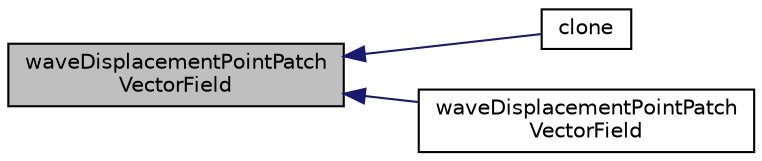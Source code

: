 digraph "waveDisplacementPointPatchVectorField"
{
  bgcolor="transparent";
  edge [fontname="Helvetica",fontsize="10",labelfontname="Helvetica",labelfontsize="10"];
  node [fontname="Helvetica",fontsize="10",shape=record];
  rankdir="LR";
  Node1 [label="waveDisplacementPointPatch\lVectorField",height=0.2,width=0.4,color="black", fillcolor="grey75", style="filled", fontcolor="black"];
  Node1 -> Node2 [dir="back",color="midnightblue",fontsize="10",style="solid",fontname="Helvetica"];
  Node2 [label="clone",height=0.2,width=0.4,color="black",URL="$a02855.html#ae98ed8da41f0e5b2e15ba74ddb9f252e",tooltip="Construct and return a clone. "];
  Node1 -> Node3 [dir="back",color="midnightblue",fontsize="10",style="solid",fontname="Helvetica"];
  Node3 [label="waveDisplacementPointPatch\lVectorField",height=0.2,width=0.4,color="black",URL="$a02855.html#ad04ac0037c0dfd1dddd5ea72acb3fa85",tooltip="Construct from patch, internal field and dictionary. "];
}
